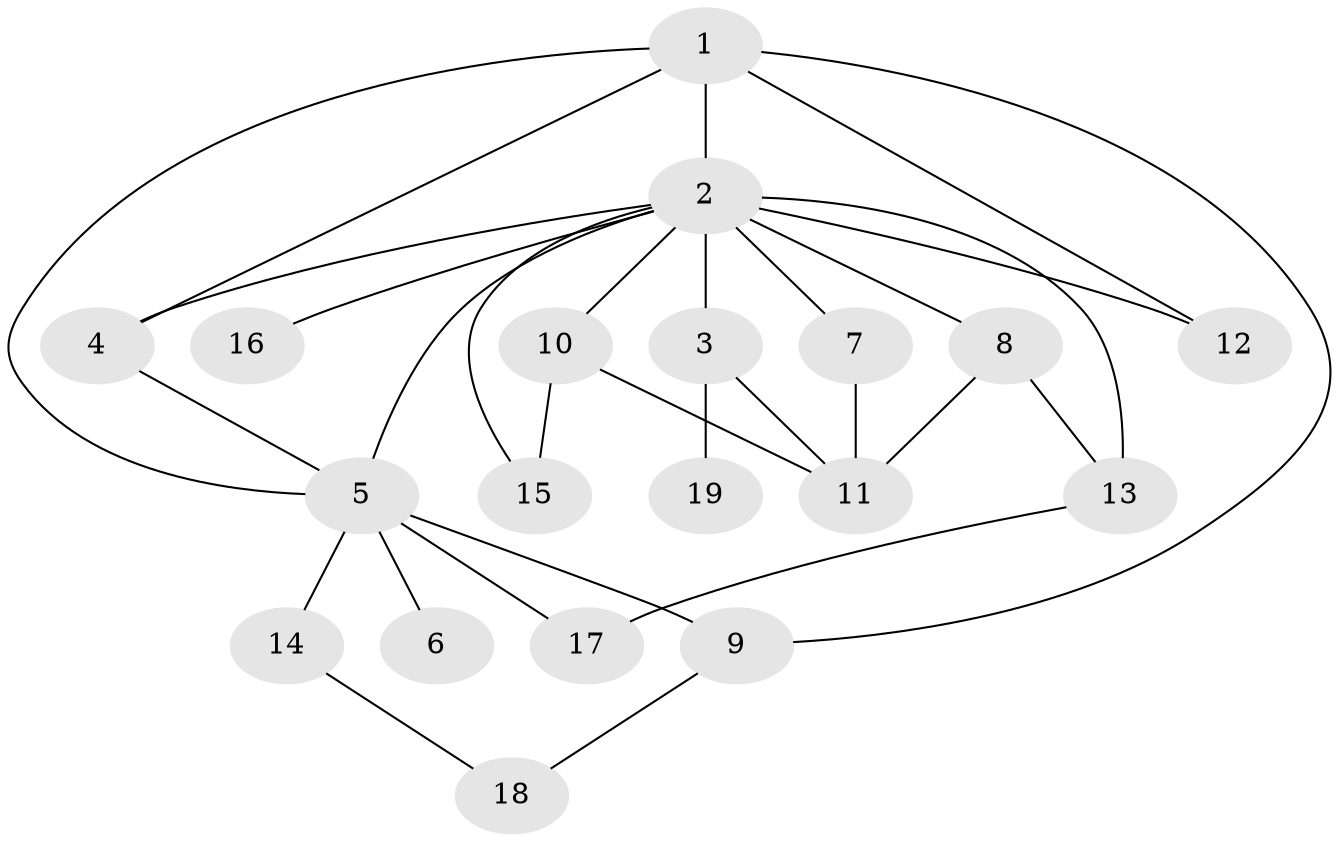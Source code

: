 // original degree distribution, {1: 0.5245901639344263, 31: 0.01639344262295082, 4: 0.09836065573770492, 5: 0.09836065573770492, 10: 0.01639344262295082, 2: 0.13114754098360656, 3: 0.11475409836065574}
// Generated by graph-tools (version 1.1) at 2025/50/03/04/25 22:50:38]
// undirected, 19 vertices, 30 edges
graph export_dot {
  node [color=gray90,style=filled];
  1;
  2;
  3;
  4;
  5;
  6;
  7;
  8;
  9;
  10;
  11;
  12;
  13;
  14;
  15;
  16;
  17;
  18;
  19;
  1 -- 2 [weight=12.0];
  1 -- 4 [weight=1.0];
  1 -- 5 [weight=1.0];
  1 -- 9 [weight=1.0];
  1 -- 12 [weight=1.0];
  2 -- 3 [weight=2.0];
  2 -- 4 [weight=1.0];
  2 -- 5 [weight=2.0];
  2 -- 7 [weight=1.0];
  2 -- 8 [weight=1.0];
  2 -- 10 [weight=1.0];
  2 -- 12 [weight=1.0];
  2 -- 13 [weight=3.0];
  2 -- 15 [weight=1.0];
  2 -- 16 [weight=1.0];
  3 -- 11 [weight=1.0];
  3 -- 19 [weight=1.0];
  4 -- 5 [weight=1.0];
  5 -- 6 [weight=1.0];
  5 -- 9 [weight=1.0];
  5 -- 14 [weight=1.0];
  5 -- 17 [weight=1.0];
  7 -- 11 [weight=1.0];
  8 -- 11 [weight=1.0];
  8 -- 13 [weight=1.0];
  9 -- 18 [weight=1.0];
  10 -- 11 [weight=1.0];
  10 -- 15 [weight=1.0];
  13 -- 17 [weight=1.0];
  14 -- 18 [weight=1.0];
}
